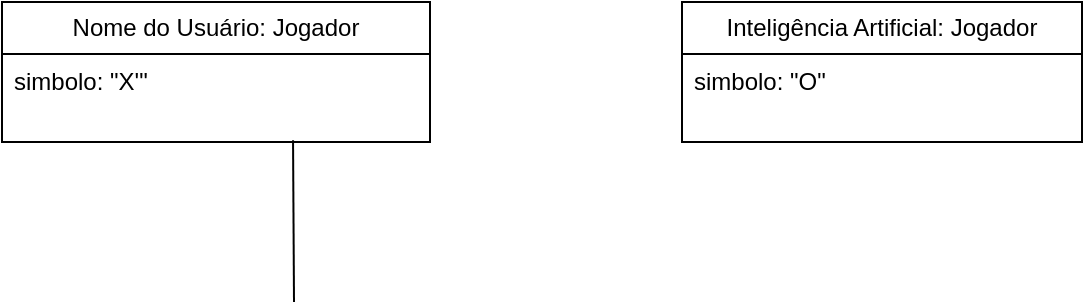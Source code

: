 <mxfile version="22.0.8" type="github">
  <diagram name="Página-1" id="ETZNSiQvTZ4J-55iKF7z">
    <mxGraphModel dx="1098" dy="587" grid="1" gridSize="10" guides="1" tooltips="1" connect="1" arrows="1" fold="1" page="1" pageScale="1" pageWidth="827" pageHeight="1169" math="0" shadow="0">
      <root>
        <mxCell id="0" />
        <mxCell id="1" parent="0" />
        <mxCell id="Y2xEf-CzXpEb0WmJXo6f-2" value="Inteligência Artificial: Jogador" style="swimlane;fontStyle=0;childLayout=stackLayout;horizontal=1;startSize=26;fillColor=none;horizontalStack=0;resizeParent=1;resizeParentMax=0;resizeLast=0;collapsible=1;marginBottom=0;whiteSpace=wrap;html=1;" parent="1" vertex="1">
          <mxGeometry x="490" y="360" width="200" height="70" as="geometry" />
        </mxCell>
        <mxCell id="Y2xEf-CzXpEb0WmJXo6f-3" value="simbolo: &quot;O&quot;" style="text;strokeColor=none;fillColor=none;align=left;verticalAlign=top;spacingLeft=4;spacingRight=4;overflow=hidden;rotatable=0;points=[[0,0.5],[1,0.5]];portConstraint=eastwest;whiteSpace=wrap;html=1;" parent="Y2xEf-CzXpEb0WmJXo6f-2" vertex="1">
          <mxGeometry y="26" width="200" height="44" as="geometry" />
        </mxCell>
        <mxCell id="aqnIn2phBkBqxdztw7Cu-1" value="Nome do Usuário: Jogador" style="swimlane;fontStyle=0;childLayout=stackLayout;horizontal=1;startSize=26;fillColor=none;horizontalStack=0;resizeParent=1;resizeParentMax=0;resizeLast=0;collapsible=1;marginBottom=0;whiteSpace=wrap;html=1;" vertex="1" parent="1">
          <mxGeometry x="150" y="360" width="214" height="70" as="geometry" />
        </mxCell>
        <mxCell id="aqnIn2phBkBqxdztw7Cu-2" value="simbolo: &quot;X&#39;&quot;" style="text;strokeColor=none;fillColor=none;align=left;verticalAlign=top;spacingLeft=4;spacingRight=4;overflow=hidden;rotatable=0;points=[[0,0.5],[1,0.5]];portConstraint=eastwest;whiteSpace=wrap;html=1;" vertex="1" parent="aqnIn2phBkBqxdztw7Cu-1">
          <mxGeometry y="26" width="214" height="44" as="geometry" />
        </mxCell>
        <mxCell id="aqnIn2phBkBqxdztw7Cu-8" value="" style="endArrow=none;html=1;rounded=0;entryX=0.68;entryY=0.981;entryDx=0;entryDy=0;entryPerimeter=0;" edge="1" parent="1" target="aqnIn2phBkBqxdztw7Cu-2">
          <mxGeometry width="50" height="50" relative="1" as="geometry">
            <mxPoint x="296" y="510" as="sourcePoint" />
            <mxPoint x="430" y="180" as="targetPoint" />
          </mxGeometry>
        </mxCell>
      </root>
    </mxGraphModel>
  </diagram>
</mxfile>
